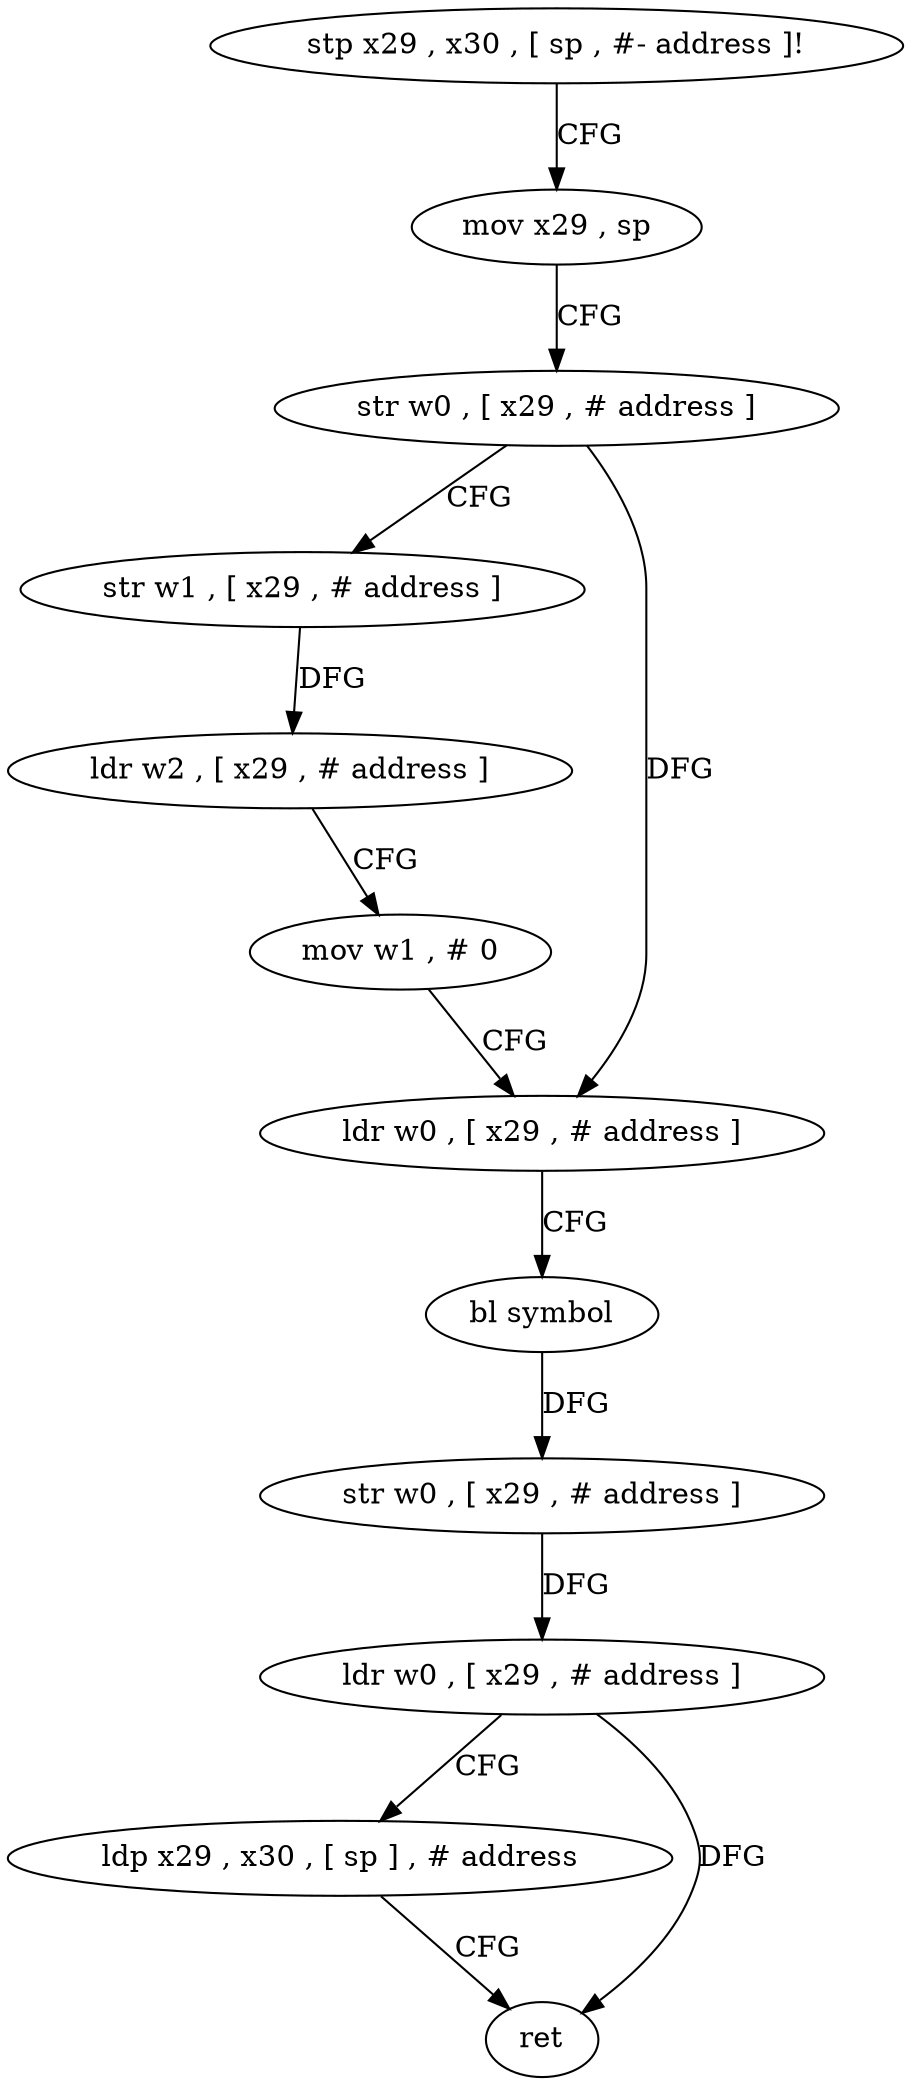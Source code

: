 digraph "func" {
"4301632" [label = "stp x29 , x30 , [ sp , #- address ]!" ]
"4301636" [label = "mov x29 , sp" ]
"4301640" [label = "str w0 , [ x29 , # address ]" ]
"4301644" [label = "str w1 , [ x29 , # address ]" ]
"4301648" [label = "ldr w2 , [ x29 , # address ]" ]
"4301652" [label = "mov w1 , # 0" ]
"4301656" [label = "ldr w0 , [ x29 , # address ]" ]
"4301660" [label = "bl symbol" ]
"4301664" [label = "str w0 , [ x29 , # address ]" ]
"4301668" [label = "ldr w0 , [ x29 , # address ]" ]
"4301672" [label = "ldp x29 , x30 , [ sp ] , # address" ]
"4301676" [label = "ret" ]
"4301632" -> "4301636" [ label = "CFG" ]
"4301636" -> "4301640" [ label = "CFG" ]
"4301640" -> "4301644" [ label = "CFG" ]
"4301640" -> "4301656" [ label = "DFG" ]
"4301644" -> "4301648" [ label = "DFG" ]
"4301648" -> "4301652" [ label = "CFG" ]
"4301652" -> "4301656" [ label = "CFG" ]
"4301656" -> "4301660" [ label = "CFG" ]
"4301660" -> "4301664" [ label = "DFG" ]
"4301664" -> "4301668" [ label = "DFG" ]
"4301668" -> "4301672" [ label = "CFG" ]
"4301668" -> "4301676" [ label = "DFG" ]
"4301672" -> "4301676" [ label = "CFG" ]
}
